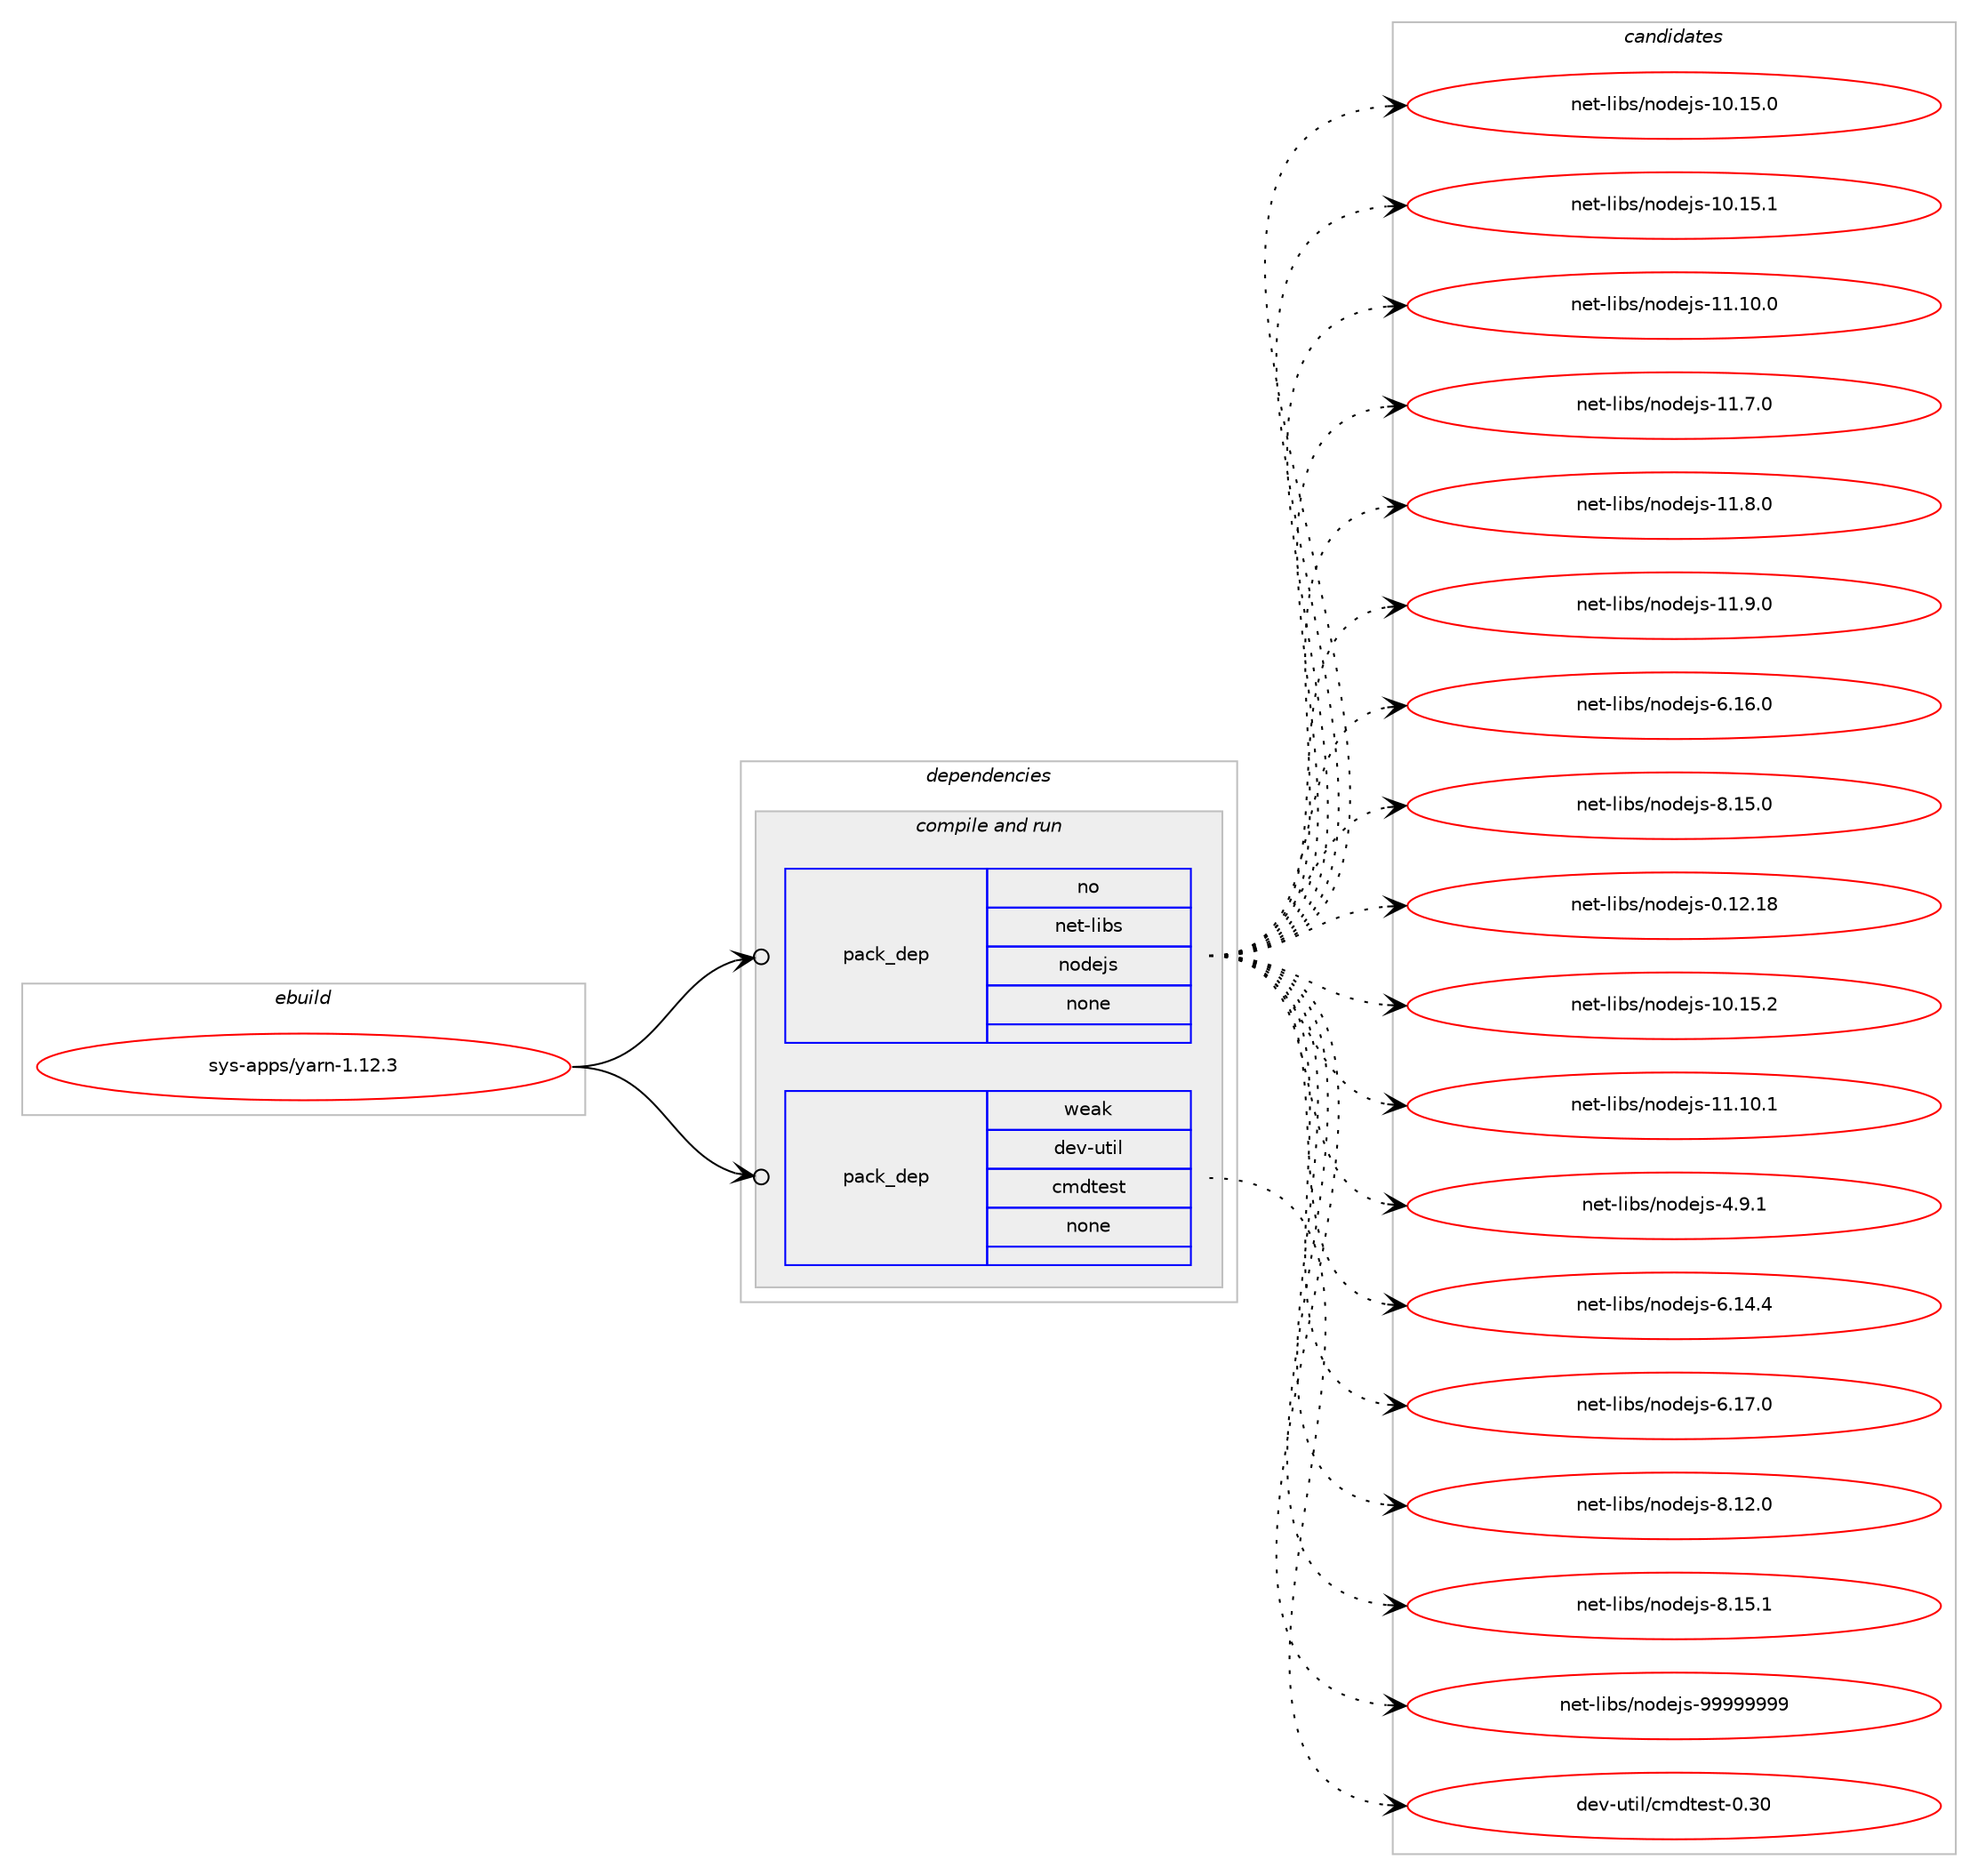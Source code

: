 digraph prolog {

# *************
# Graph options
# *************

newrank=true;
concentrate=true;
compound=true;
graph [rankdir=LR,fontname=Helvetica,fontsize=10,ranksep=1.5];#, ranksep=2.5, nodesep=0.2];
edge  [arrowhead=vee];
node  [fontname=Helvetica,fontsize=10];

# **********
# The ebuild
# **********

subgraph cluster_leftcol {
color=gray;
rank=same;
label=<<i>ebuild</i>>;
id [label="sys-apps/yarn-1.12.3", color=red, width=4, href="../sys-apps/yarn-1.12.3.svg"];
}

# ****************
# The dependencies
# ****************

subgraph cluster_midcol {
color=gray;
label=<<i>dependencies</i>>;
subgraph cluster_compile {
fillcolor="#eeeeee";
style=filled;
label=<<i>compile</i>>;
}
subgraph cluster_compileandrun {
fillcolor="#eeeeee";
style=filled;
label=<<i>compile and run</i>>;
subgraph pack2608 {
dependency2895 [label=<<TABLE BORDER="0" CELLBORDER="1" CELLSPACING="0" CELLPADDING="4" WIDTH="220"><TR><TD ROWSPAN="6" CELLPADDING="30">pack_dep</TD></TR><TR><TD WIDTH="110">no</TD></TR><TR><TD>net-libs</TD></TR><TR><TD>nodejs</TD></TR><TR><TD>none</TD></TR><TR><TD></TD></TR></TABLE>>, shape=none, color=blue];
}
id:e -> dependency2895:w [weight=20,style="solid",arrowhead="odotvee"];
subgraph pack2609 {
dependency2896 [label=<<TABLE BORDER="0" CELLBORDER="1" CELLSPACING="0" CELLPADDING="4" WIDTH="220"><TR><TD ROWSPAN="6" CELLPADDING="30">pack_dep</TD></TR><TR><TD WIDTH="110">weak</TD></TR><TR><TD>dev-util</TD></TR><TR><TD>cmdtest</TD></TR><TR><TD>none</TD></TR><TR><TD></TD></TR></TABLE>>, shape=none, color=blue];
}
id:e -> dependency2896:w [weight=20,style="solid",arrowhead="odotvee"];
}
subgraph cluster_run {
fillcolor="#eeeeee";
style=filled;
label=<<i>run</i>>;
}
}

# **************
# The candidates
# **************

subgraph cluster_choices {
rank=same;
color=gray;
label=<<i>candidates</i>>;

subgraph choice2608 {
color=black;
nodesep=1;
choice1101011164510810598115471101111001011061154549484649534648 [label="net-libs/nodejs-10.15.0", color=red, width=4,href="../net-libs/nodejs-10.15.0.svg"];
choice1101011164510810598115471101111001011061154549484649534649 [label="net-libs/nodejs-10.15.1", color=red, width=4,href="../net-libs/nodejs-10.15.1.svg"];
choice1101011164510810598115471101111001011061154549494649484648 [label="net-libs/nodejs-11.10.0", color=red, width=4,href="../net-libs/nodejs-11.10.0.svg"];
choice11010111645108105981154711011110010110611545494946554648 [label="net-libs/nodejs-11.7.0", color=red, width=4,href="../net-libs/nodejs-11.7.0.svg"];
choice11010111645108105981154711011110010110611545494946564648 [label="net-libs/nodejs-11.8.0", color=red, width=4,href="../net-libs/nodejs-11.8.0.svg"];
choice11010111645108105981154711011110010110611545494946574648 [label="net-libs/nodejs-11.9.0", color=red, width=4,href="../net-libs/nodejs-11.9.0.svg"];
choice11010111645108105981154711011110010110611545544649544648 [label="net-libs/nodejs-6.16.0", color=red, width=4,href="../net-libs/nodejs-6.16.0.svg"];
choice11010111645108105981154711011110010110611545564649534648 [label="net-libs/nodejs-8.15.0", color=red, width=4,href="../net-libs/nodejs-8.15.0.svg"];
choice1101011164510810598115471101111001011061154548464950464956 [label="net-libs/nodejs-0.12.18", color=red, width=4,href="../net-libs/nodejs-0.12.18.svg"];
choice1101011164510810598115471101111001011061154549484649534650 [label="net-libs/nodejs-10.15.2", color=red, width=4,href="../net-libs/nodejs-10.15.2.svg"];
choice1101011164510810598115471101111001011061154549494649484649 [label="net-libs/nodejs-11.10.1", color=red, width=4,href="../net-libs/nodejs-11.10.1.svg"];
choice110101116451081059811547110111100101106115455246574649 [label="net-libs/nodejs-4.9.1", color=red, width=4,href="../net-libs/nodejs-4.9.1.svg"];
choice11010111645108105981154711011110010110611545544649524652 [label="net-libs/nodejs-6.14.4", color=red, width=4,href="../net-libs/nodejs-6.14.4.svg"];
choice11010111645108105981154711011110010110611545544649554648 [label="net-libs/nodejs-6.17.0", color=red, width=4,href="../net-libs/nodejs-6.17.0.svg"];
choice11010111645108105981154711011110010110611545564649504648 [label="net-libs/nodejs-8.12.0", color=red, width=4,href="../net-libs/nodejs-8.12.0.svg"];
choice11010111645108105981154711011110010110611545564649534649 [label="net-libs/nodejs-8.15.1", color=red, width=4,href="../net-libs/nodejs-8.15.1.svg"];
choice110101116451081059811547110111100101106115455757575757575757 [label="net-libs/nodejs-99999999", color=red, width=4,href="../net-libs/nodejs-99999999.svg"];
dependency2895:e -> choice1101011164510810598115471101111001011061154549484649534648:w [style=dotted,weight="100"];
dependency2895:e -> choice1101011164510810598115471101111001011061154549484649534649:w [style=dotted,weight="100"];
dependency2895:e -> choice1101011164510810598115471101111001011061154549494649484648:w [style=dotted,weight="100"];
dependency2895:e -> choice11010111645108105981154711011110010110611545494946554648:w [style=dotted,weight="100"];
dependency2895:e -> choice11010111645108105981154711011110010110611545494946564648:w [style=dotted,weight="100"];
dependency2895:e -> choice11010111645108105981154711011110010110611545494946574648:w [style=dotted,weight="100"];
dependency2895:e -> choice11010111645108105981154711011110010110611545544649544648:w [style=dotted,weight="100"];
dependency2895:e -> choice11010111645108105981154711011110010110611545564649534648:w [style=dotted,weight="100"];
dependency2895:e -> choice1101011164510810598115471101111001011061154548464950464956:w [style=dotted,weight="100"];
dependency2895:e -> choice1101011164510810598115471101111001011061154549484649534650:w [style=dotted,weight="100"];
dependency2895:e -> choice1101011164510810598115471101111001011061154549494649484649:w [style=dotted,weight="100"];
dependency2895:e -> choice110101116451081059811547110111100101106115455246574649:w [style=dotted,weight="100"];
dependency2895:e -> choice11010111645108105981154711011110010110611545544649524652:w [style=dotted,weight="100"];
dependency2895:e -> choice11010111645108105981154711011110010110611545544649554648:w [style=dotted,weight="100"];
dependency2895:e -> choice11010111645108105981154711011110010110611545564649504648:w [style=dotted,weight="100"];
dependency2895:e -> choice11010111645108105981154711011110010110611545564649534649:w [style=dotted,weight="100"];
dependency2895:e -> choice110101116451081059811547110111100101106115455757575757575757:w [style=dotted,weight="100"];
}
subgraph choice2609 {
color=black;
nodesep=1;
choice1001011184511711610510847991091001161011151164548465148 [label="dev-util/cmdtest-0.30", color=red, width=4,href="../dev-util/cmdtest-0.30.svg"];
dependency2896:e -> choice1001011184511711610510847991091001161011151164548465148:w [style=dotted,weight="100"];
}
}

}
